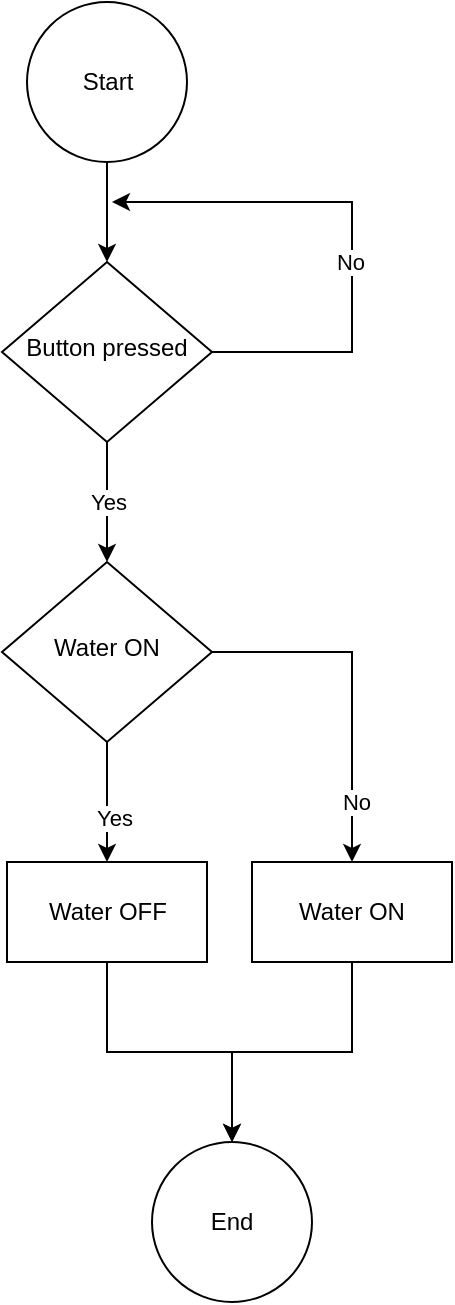 <mxfile version="24.7.17">
  <diagram id="C5RBs43oDa-KdzZeNtuy" name="Page-1">
    <mxGraphModel dx="1195" dy="648" grid="1" gridSize="10" guides="1" tooltips="1" connect="1" arrows="1" fold="1" page="1" pageScale="1" pageWidth="827" pageHeight="1169" math="0" shadow="0">
      <root>
        <mxCell id="WIyWlLk6GJQsqaUBKTNV-0" />
        <mxCell id="WIyWlLk6GJQsqaUBKTNV-1" parent="WIyWlLk6GJQsqaUBKTNV-0" />
        <mxCell id="hYqLed2-nEncUlktZJA3-22" style="edgeStyle=orthogonalEdgeStyle;rounded=0;orthogonalLoop=1;jettySize=auto;html=1;exitX=1;exitY=0.5;exitDx=0;exitDy=0;" edge="1" parent="WIyWlLk6GJQsqaUBKTNV-1" source="WIyWlLk6GJQsqaUBKTNV-6">
          <mxGeometry relative="1" as="geometry">
            <mxPoint x="220" y="180" as="targetPoint" />
            <mxPoint x="270" y="240.01" as="sourcePoint" />
            <Array as="points">
              <mxPoint x="340" y="255" />
              <mxPoint x="340" y="180" />
              <mxPoint x="220" y="180" />
            </Array>
          </mxGeometry>
        </mxCell>
        <mxCell id="hYqLed2-nEncUlktZJA3-23" value="No" style="edgeLabel;html=1;align=center;verticalAlign=middle;resizable=0;points=[];" vertex="1" connectable="0" parent="hYqLed2-nEncUlktZJA3-22">
          <mxGeometry x="0.496" y="1" relative="1" as="geometry">
            <mxPoint x="52" y="29" as="offset" />
          </mxGeometry>
        </mxCell>
        <mxCell id="hYqLed2-nEncUlktZJA3-24" value="" style="edgeStyle=orthogonalEdgeStyle;rounded=0;orthogonalLoop=1;jettySize=auto;html=1;" edge="1" parent="WIyWlLk6GJQsqaUBKTNV-1" source="WIyWlLk6GJQsqaUBKTNV-6" target="hYqLed2-nEncUlktZJA3-16">
          <mxGeometry relative="1" as="geometry" />
        </mxCell>
        <mxCell id="hYqLed2-nEncUlktZJA3-25" value="Yes" style="edgeLabel;html=1;align=center;verticalAlign=middle;resizable=0;points=[];" vertex="1" connectable="0" parent="hYqLed2-nEncUlktZJA3-24">
          <mxGeometry x="0.056" relative="1" as="geometry">
            <mxPoint y="-2" as="offset" />
          </mxGeometry>
        </mxCell>
        <mxCell id="WIyWlLk6GJQsqaUBKTNV-6" value="Button pressed" style="rhombus;whiteSpace=wrap;html=1;shadow=0;fontFamily=Helvetica;fontSize=12;align=center;strokeWidth=1;spacing=6;spacingTop=-4;" parent="WIyWlLk6GJQsqaUBKTNV-1" vertex="1">
          <mxGeometry x="165" y="210" width="105" height="90" as="geometry" />
        </mxCell>
        <mxCell id="hYqLed2-nEncUlktZJA3-14" style="edgeStyle=orthogonalEdgeStyle;rounded=0;orthogonalLoop=1;jettySize=auto;html=1;" edge="1" parent="WIyWlLk6GJQsqaUBKTNV-1" source="hYqLed2-nEncUlktZJA3-0" target="WIyWlLk6GJQsqaUBKTNV-6">
          <mxGeometry relative="1" as="geometry" />
        </mxCell>
        <mxCell id="hYqLed2-nEncUlktZJA3-0" value="Start" style="ellipse;whiteSpace=wrap;html=1;aspect=fixed;" vertex="1" parent="WIyWlLk6GJQsqaUBKTNV-1">
          <mxGeometry x="177.5" y="80" width="80" height="80" as="geometry" />
        </mxCell>
        <mxCell id="hYqLed2-nEncUlktZJA3-7" value="End" style="ellipse;whiteSpace=wrap;html=1;aspect=fixed;" vertex="1" parent="WIyWlLk6GJQsqaUBKTNV-1">
          <mxGeometry x="240" y="650" width="80" height="80" as="geometry" />
        </mxCell>
        <mxCell id="hYqLed2-nEncUlktZJA3-10" value="" style="edgeStyle=orthogonalEdgeStyle;rounded=0;orthogonalLoop=1;jettySize=auto;html=1;entryX=0.5;entryY=0;entryDx=0;entryDy=0;exitX=0.5;exitY=1;exitDx=0;exitDy=0;" edge="1" parent="WIyWlLk6GJQsqaUBKTNV-1" source="hYqLed2-nEncUlktZJA3-16" target="hYqLed2-nEncUlktZJA3-11">
          <mxGeometry relative="1" as="geometry">
            <mxPoint x="220" y="440" as="sourcePoint" />
            <mxPoint x="220" y="530" as="targetPoint" />
          </mxGeometry>
        </mxCell>
        <mxCell id="hYqLed2-nEncUlktZJA3-18" value="Yes" style="edgeLabel;html=1;align=center;verticalAlign=middle;resizable=0;points=[];" vertex="1" connectable="0" parent="hYqLed2-nEncUlktZJA3-10">
          <mxGeometry x="0.244" y="3" relative="1" as="geometry">
            <mxPoint as="offset" />
          </mxGeometry>
        </mxCell>
        <mxCell id="hYqLed2-nEncUlktZJA3-32" value="" style="edgeStyle=orthogonalEdgeStyle;rounded=0;orthogonalLoop=1;jettySize=auto;html=1;" edge="1" parent="WIyWlLk6GJQsqaUBKTNV-1" source="hYqLed2-nEncUlktZJA3-11" target="hYqLed2-nEncUlktZJA3-7">
          <mxGeometry relative="1" as="geometry" />
        </mxCell>
        <mxCell id="hYqLed2-nEncUlktZJA3-11" value="Water OFF" style="rounded=0;whiteSpace=wrap;html=1;" vertex="1" parent="WIyWlLk6GJQsqaUBKTNV-1">
          <mxGeometry x="167.5" y="510" width="100" height="50" as="geometry" />
        </mxCell>
        <mxCell id="hYqLed2-nEncUlktZJA3-30" style="edgeStyle=orthogonalEdgeStyle;rounded=0;orthogonalLoop=1;jettySize=auto;html=1;entryX=0.5;entryY=0;entryDx=0;entryDy=0;" edge="1" parent="WIyWlLk6GJQsqaUBKTNV-1" source="hYqLed2-nEncUlktZJA3-15" target="hYqLed2-nEncUlktZJA3-7">
          <mxGeometry relative="1" as="geometry">
            <mxPoint x="360" y="610" as="targetPoint" />
          </mxGeometry>
        </mxCell>
        <mxCell id="hYqLed2-nEncUlktZJA3-15" value="Water ON" style="rounded=0;whiteSpace=wrap;html=1;" vertex="1" parent="WIyWlLk6GJQsqaUBKTNV-1">
          <mxGeometry x="290" y="510" width="100" height="50" as="geometry" />
        </mxCell>
        <mxCell id="hYqLed2-nEncUlktZJA3-20" style="edgeStyle=orthogonalEdgeStyle;rounded=0;orthogonalLoop=1;jettySize=auto;html=1;" edge="1" parent="WIyWlLk6GJQsqaUBKTNV-1" source="hYqLed2-nEncUlktZJA3-16" target="hYqLed2-nEncUlktZJA3-15">
          <mxGeometry relative="1" as="geometry" />
        </mxCell>
        <mxCell id="hYqLed2-nEncUlktZJA3-21" value="No" style="edgeLabel;html=1;align=center;verticalAlign=middle;resizable=0;points=[];" vertex="1" connectable="0" parent="hYqLed2-nEncUlktZJA3-20">
          <mxGeometry x="0.655" y="2" relative="1" as="geometry">
            <mxPoint as="offset" />
          </mxGeometry>
        </mxCell>
        <mxCell id="hYqLed2-nEncUlktZJA3-16" value="Water ON" style="rhombus;whiteSpace=wrap;html=1;shadow=0;fontFamily=Helvetica;fontSize=12;align=center;strokeWidth=1;spacing=6;spacingTop=-4;" vertex="1" parent="WIyWlLk6GJQsqaUBKTNV-1">
          <mxGeometry x="165" y="360" width="105" height="90" as="geometry" />
        </mxCell>
      </root>
    </mxGraphModel>
  </diagram>
</mxfile>
